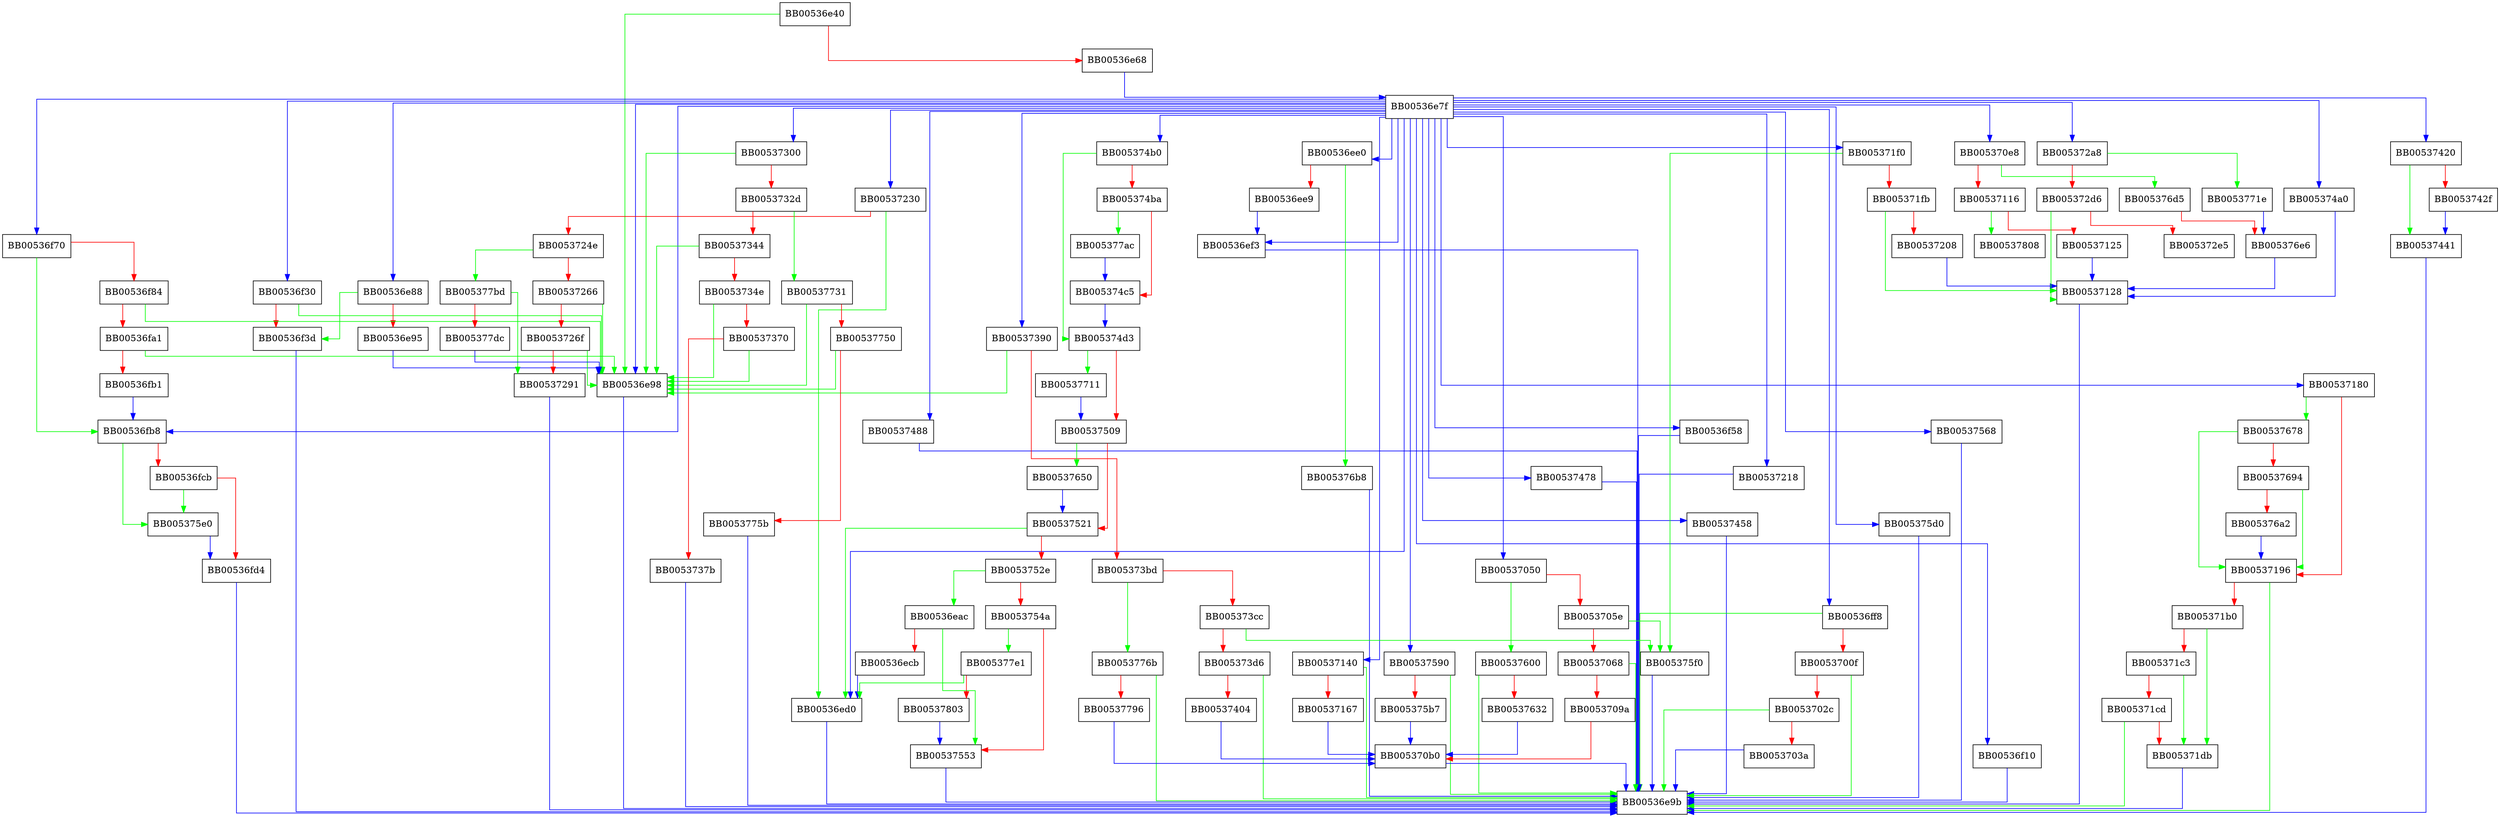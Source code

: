 digraph dgram_ctrl {
  node [shape="box"];
  graph [splines=ortho];
  BB00536e40 -> BB00536e98 [color="green"];
  BB00536e40 -> BB00536e68 [color="red"];
  BB00536e68 -> BB00536e7f [color="blue"];
  BB00536e7f -> BB005374a0 [color="blue"];
  BB00536e7f -> BB00537488 [color="blue"];
  BB00536e7f -> BB00536e98 [color="blue"];
  BB00536e7f -> BB00536ed0 [color="blue"];
  BB00536e7f -> BB00536ef3 [color="blue"];
  BB00536e7f -> BB00536ee0 [color="blue"];
  BB00536e7f -> BB00537140 [color="blue"];
  BB00536e7f -> BB005370e8 [color="blue"];
  BB00536e7f -> BB00537590 [color="blue"];
  BB00536e7f -> BB005372a8 [color="blue"];
  BB00536e7f -> BB00536f30 [color="blue"];
  BB00536e7f -> BB00537390 [color="blue"];
  BB00536e7f -> BB00537300 [color="blue"];
  BB00536e7f -> BB00537478 [color="blue"];
  BB00536e7f -> BB00537458 [color="blue"];
  BB00536e7f -> BB00536e88 [color="blue"];
  BB00536e7f -> BB00537420 [color="blue"];
  BB00536e7f -> BB00536fb8 [color="blue"];
  BB00536e7f -> BB00537180 [color="blue"];
  BB00536e7f -> BB00537050 [color="blue"];
  BB00536e7f -> BB00536ff8 [color="blue"];
  BB00536e7f -> BB00536f58 [color="blue"];
  BB00536e7f -> BB00537218 [color="blue"];
  BB00536e7f -> BB00537230 [color="blue"];
  BB00536e7f -> BB005375d0 [color="blue"];
  BB00536e7f -> BB00536f10 [color="blue"];
  BB00536e7f -> BB00536f70 [color="blue"];
  BB00536e7f -> BB00537568 [color="blue"];
  BB00536e7f -> BB005374b0 [color="blue"];
  BB00536e7f -> BB005371f0 [color="blue"];
  BB00536e88 -> BB00536f3d [color="green"];
  BB00536e88 -> BB00536e95 [color="red"];
  BB00536e95 -> BB00536e98 [color="blue"];
  BB00536e98 -> BB00536e9b [color="blue"];
  BB00536eac -> BB00537553 [color="green"];
  BB00536eac -> BB00536ecb [color="red"];
  BB00536ecb -> BB00536ed0 [color="blue"];
  BB00536ed0 -> BB00536e9b [color="blue"];
  BB00536ee0 -> BB005376b8 [color="green"];
  BB00536ee0 -> BB00536ee9 [color="red"];
  BB00536ee9 -> BB00536ef3 [color="blue"];
  BB00536ef3 -> BB00536e9b [color="blue"];
  BB00536f10 -> BB00536e9b [color="blue"];
  BB00536f30 -> BB00536e98 [color="green"];
  BB00536f30 -> BB00536f3d [color="red"];
  BB00536f3d -> BB00536e9b [color="blue"];
  BB00536f58 -> BB00536e9b [color="blue"];
  BB00536f70 -> BB00536fb8 [color="green"];
  BB00536f70 -> BB00536f84 [color="red"];
  BB00536f84 -> BB00536e98 [color="green"];
  BB00536f84 -> BB00536fa1 [color="red"];
  BB00536fa1 -> BB00536e98 [color="green"];
  BB00536fa1 -> BB00536fb1 [color="red"];
  BB00536fb1 -> BB00536fb8 [color="blue"];
  BB00536fb8 -> BB005375e0 [color="green"];
  BB00536fb8 -> BB00536fcb [color="red"];
  BB00536fcb -> BB005375e0 [color="green"];
  BB00536fcb -> BB00536fd4 [color="red"];
  BB00536fd4 -> BB00536e9b [color="blue"];
  BB00536ff8 -> BB00536e9b [color="green"];
  BB00536ff8 -> BB0053700f [color="red"];
  BB0053700f -> BB00536e9b [color="green"];
  BB0053700f -> BB0053702c [color="red"];
  BB0053702c -> BB00536e9b [color="green"];
  BB0053702c -> BB0053703a [color="red"];
  BB0053703a -> BB00536e9b [color="blue"];
  BB00537050 -> BB00537600 [color="green"];
  BB00537050 -> BB0053705e [color="red"];
  BB0053705e -> BB005375f0 [color="green"];
  BB0053705e -> BB00537068 [color="red"];
  BB00537068 -> BB00536e9b [color="green"];
  BB00537068 -> BB0053709a [color="red"];
  BB0053709a -> BB005370b0 [color="red"];
  BB005370b0 -> BB00536e9b [color="blue"];
  BB005370e8 -> BB005376d5 [color="green"];
  BB005370e8 -> BB00537116 [color="red"];
  BB00537116 -> BB00537808 [color="green"];
  BB00537116 -> BB00537125 [color="red"];
  BB00537125 -> BB00537128 [color="blue"];
  BB00537128 -> BB00536e9b [color="blue"];
  BB00537140 -> BB00536e9b [color="green"];
  BB00537140 -> BB00537167 [color="red"];
  BB00537167 -> BB005370b0 [color="blue"];
  BB00537180 -> BB00537678 [color="green"];
  BB00537180 -> BB00537196 [color="red"];
  BB00537196 -> BB00536e9b [color="green"];
  BB00537196 -> BB005371b0 [color="red"];
  BB005371b0 -> BB005371db [color="green"];
  BB005371b0 -> BB005371c3 [color="red"];
  BB005371c3 -> BB005371db [color="green"];
  BB005371c3 -> BB005371cd [color="red"];
  BB005371cd -> BB00536e9b [color="green"];
  BB005371cd -> BB005371db [color="red"];
  BB005371db -> BB00536e9b [color="blue"];
  BB005371f0 -> BB005375f0 [color="green"];
  BB005371f0 -> BB005371fb [color="red"];
  BB005371fb -> BB00537128 [color="green"];
  BB005371fb -> BB00537208 [color="red"];
  BB00537208 -> BB00537128 [color="blue"];
  BB00537218 -> BB00536e9b [color="blue"];
  BB00537230 -> BB00536ed0 [color="green"];
  BB00537230 -> BB0053724e [color="red"];
  BB0053724e -> BB005377bd [color="green"];
  BB0053724e -> BB00537266 [color="red"];
  BB00537266 -> BB00536e98 [color="green"];
  BB00537266 -> BB0053726f [color="red"];
  BB0053726f -> BB00536e98 [color="green"];
  BB0053726f -> BB00537291 [color="red"];
  BB00537291 -> BB00536e9b [color="blue"];
  BB005372a8 -> BB0053771e [color="green"];
  BB005372a8 -> BB005372d6 [color="red"];
  BB005372d6 -> BB00537128 [color="green"];
  BB005372d6 -> BB005372e5 [color="red"];
  BB00537300 -> BB00536e98 [color="green"];
  BB00537300 -> BB0053732d [color="red"];
  BB0053732d -> BB00537731 [color="green"];
  BB0053732d -> BB00537344 [color="red"];
  BB00537344 -> BB00536e98 [color="green"];
  BB00537344 -> BB0053734e [color="red"];
  BB0053734e -> BB00536e98 [color="green"];
  BB0053734e -> BB00537370 [color="red"];
  BB00537370 -> BB00536e98 [color="green"];
  BB00537370 -> BB0053737b [color="red"];
  BB0053737b -> BB00536e9b [color="blue"];
  BB00537390 -> BB00536e98 [color="green"];
  BB00537390 -> BB005373bd [color="red"];
  BB005373bd -> BB0053776b [color="green"];
  BB005373bd -> BB005373cc [color="red"];
  BB005373cc -> BB005375f0 [color="green"];
  BB005373cc -> BB005373d6 [color="red"];
  BB005373d6 -> BB00536e9b [color="green"];
  BB005373d6 -> BB00537404 [color="red"];
  BB00537404 -> BB005370b0 [color="blue"];
  BB00537420 -> BB00537441 [color="green"];
  BB00537420 -> BB0053742f [color="red"];
  BB0053742f -> BB00537441 [color="blue"];
  BB00537441 -> BB00536e9b [color="blue"];
  BB00537458 -> BB00536e9b [color="blue"];
  BB00537478 -> BB00536e9b [color="blue"];
  BB00537488 -> BB00536e9b [color="blue"];
  BB005374a0 -> BB00537128 [color="blue"];
  BB005374b0 -> BB005374d3 [color="green"];
  BB005374b0 -> BB005374ba [color="red"];
  BB005374ba -> BB005377ac [color="green"];
  BB005374ba -> BB005374c5 [color="red"];
  BB005374c5 -> BB005374d3 [color="blue"];
  BB005374d3 -> BB00537711 [color="green"];
  BB005374d3 -> BB00537509 [color="red"];
  BB00537509 -> BB00537650 [color="green"];
  BB00537509 -> BB00537521 [color="red"];
  BB00537521 -> BB00536ed0 [color="green"];
  BB00537521 -> BB0053752e [color="red"];
  BB0053752e -> BB00536eac [color="green"];
  BB0053752e -> BB0053754a [color="red"];
  BB0053754a -> BB005377e1 [color="green"];
  BB0053754a -> BB00537553 [color="red"];
  BB00537553 -> BB00536e9b [color="blue"];
  BB00537568 -> BB00536e9b [color="blue"];
  BB00537590 -> BB00536e9b [color="green"];
  BB00537590 -> BB005375b7 [color="red"];
  BB005375b7 -> BB005370b0 [color="blue"];
  BB005375d0 -> BB00536e9b [color="blue"];
  BB005375e0 -> BB00536fd4 [color="blue"];
  BB005375f0 -> BB00536e9b [color="blue"];
  BB00537600 -> BB00536e9b [color="green"];
  BB00537600 -> BB00537632 [color="red"];
  BB00537632 -> BB005370b0 [color="blue"];
  BB00537650 -> BB00537521 [color="blue"];
  BB00537678 -> BB00537196 [color="green"];
  BB00537678 -> BB00537694 [color="red"];
  BB00537694 -> BB00537196 [color="green"];
  BB00537694 -> BB005376a2 [color="red"];
  BB005376a2 -> BB00537196 [color="blue"];
  BB005376b8 -> BB00536e9b [color="blue"];
  BB005376d5 -> BB005376e6 [color="red"];
  BB005376e6 -> BB00537128 [color="blue"];
  BB00537711 -> BB00537509 [color="blue"];
  BB0053771e -> BB005376e6 [color="blue"];
  BB00537731 -> BB00536e98 [color="green"];
  BB00537731 -> BB00537750 [color="red"];
  BB00537750 -> BB00536e98 [color="green"];
  BB00537750 -> BB0053775b [color="red"];
  BB0053775b -> BB00536e9b [color="blue"];
  BB0053776b -> BB00536e9b [color="green"];
  BB0053776b -> BB00537796 [color="red"];
  BB00537796 -> BB005370b0 [color="blue"];
  BB005377ac -> BB005374c5 [color="blue"];
  BB005377bd -> BB00537291 [color="green"];
  BB005377bd -> BB005377dc [color="red"];
  BB005377dc -> BB00536e98 [color="blue"];
  BB005377e1 -> BB00536ed0 [color="green"];
  BB005377e1 -> BB00537803 [color="red"];
  BB00537803 -> BB00537553 [color="blue"];
}
